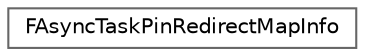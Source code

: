 digraph "Graphical Class Hierarchy"
{
 // INTERACTIVE_SVG=YES
 // LATEX_PDF_SIZE
  bgcolor="transparent";
  edge [fontname=Helvetica,fontsize=10,labelfontname=Helvetica,labelfontsize=10];
  node [fontname=Helvetica,fontsize=10,shape=box,height=0.2,width=0.4];
  rankdir="LR";
  Node0 [id="Node000000",label="FAsyncTaskPinRedirectMapInfo",height=0.2,width=0.4,color="grey40", fillcolor="white", style="filled",URL="$d2/d58/structFAsyncTaskPinRedirectMapInfo.html",tooltip="struct to remap pins for Async Tasks."];
}
